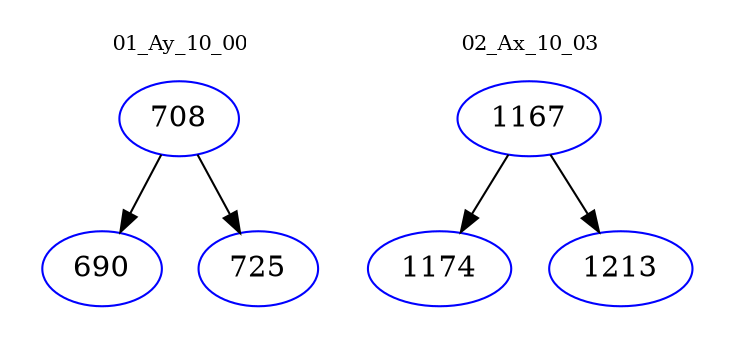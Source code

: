 digraph{
subgraph cluster_0 {
color = white
label = "01_Ay_10_00";
fontsize=10;
T0_708 [label="708", color="blue"]
T0_708 -> T0_690 [color="black"]
T0_690 [label="690", color="blue"]
T0_708 -> T0_725 [color="black"]
T0_725 [label="725", color="blue"]
}
subgraph cluster_1 {
color = white
label = "02_Ax_10_03";
fontsize=10;
T1_1167 [label="1167", color="blue"]
T1_1167 -> T1_1174 [color="black"]
T1_1174 [label="1174", color="blue"]
T1_1167 -> T1_1213 [color="black"]
T1_1213 [label="1213", color="blue"]
}
}
